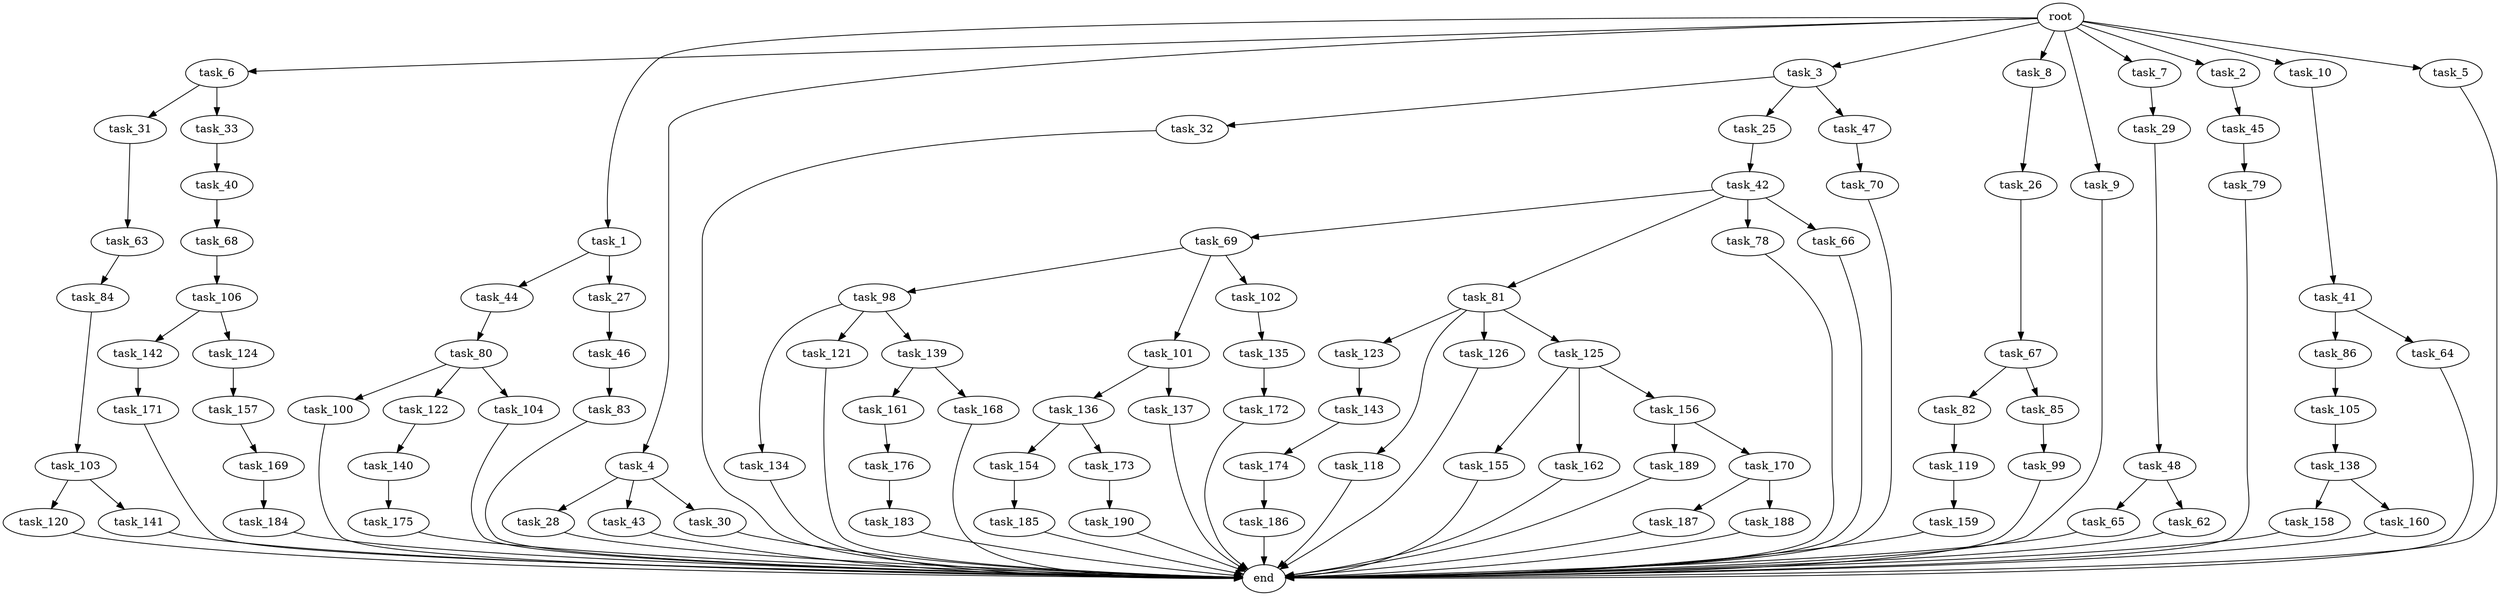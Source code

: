 digraph G {
  task_134 [size="309237645.312000"];
  task_6 [size="1.024000"];
  task_154 [size="695784701.952000"];
  task_169 [size="858993459.200000"];
  task_136 [size="858993459.200000"];
  task_45 [size="858993459.200000"];
  task_187 [size="214748364.800000"];
  task_123 [size="420906795.008000"];
  task_44 [size="34359738.368000"];
  task_26 [size="309237645.312000"];
  task_1 [size="1.024000"];
  task_82 [size="549755813.888000"];
  task_159 [size="858993459.200000"];
  task_68 [size="695784701.952000"];
  task_119 [size="77309411.328000"];
  task_190 [size="137438953.472000"];
  task_65 [size="77309411.328000"];
  task_83 [size="34359738.368000"];
  root [size="0.000000"];
  task_40 [size="77309411.328000"];
  task_63 [size="695784701.952000"];
  task_176 [size="214748364.800000"];
  task_4 [size="1.024000"];
  task_3 [size="1.024000"];
  task_98 [size="549755813.888000"];
  task_62 [size="77309411.328000"];
  task_189 [size="858993459.200000"];
  task_173 [size="695784701.952000"];
  task_101 [size="549755813.888000"];
  task_157 [size="137438953.472000"];
  task_8 [size="1.024000"];
  task_120 [size="420906795.008000"];
  task_9 [size="1.024000"];
  task_184 [size="695784701.952000"];
  task_27 [size="34359738.368000"];
  task_86 [size="137438953.472000"];
  task_80 [size="34359738.368000"];
  task_161 [size="34359738.368000"];
  task_32 [size="214748364.800000"];
  task_172 [size="420906795.008000"];
  task_168 [size="34359738.368000"];
  task_100 [size="34359738.368000"];
  task_7 [size="1.024000"];
  task_188 [size="214748364.800000"];
  task_99 [size="695784701.952000"];
  task_25 [size="214748364.800000"];
  task_155 [size="34359738.368000"];
  task_31 [size="137438953.472000"];
  task_186 [size="77309411.328000"];
  task_28 [size="34359738.368000"];
  task_142 [size="549755813.888000"];
  task_84 [size="420906795.008000"];
  task_137 [size="858993459.200000"];
  task_69 [size="214748364.800000"];
  task_121 [size="309237645.312000"];
  task_175 [size="420906795.008000"];
  task_141 [size="420906795.008000"];
  task_162 [size="34359738.368000"];
  task_79 [size="77309411.328000"];
  task_143 [size="309237645.312000"];
  task_2 [size="1.024000"];
  task_106 [size="34359738.368000"];
  task_105 [size="858993459.200000"];
  task_118 [size="420906795.008000"];
  task_42 [size="34359738.368000"];
  task_81 [size="214748364.800000"];
  task_33 [size="137438953.472000"];
  task_122 [size="34359738.368000"];
  task_43 [size="34359738.368000"];
  task_104 [size="34359738.368000"];
  task_158 [size="77309411.328000"];
  task_160 [size="77309411.328000"];
  task_174 [size="34359738.368000"];
  task_103 [size="309237645.312000"];
  task_78 [size="214748364.800000"];
  task_70 [size="214748364.800000"];
  task_46 [size="214748364.800000"];
  task_30 [size="34359738.368000"];
  task_156 [size="34359738.368000"];
  task_67 [size="858993459.200000"];
  task_48 [size="77309411.328000"];
  task_10 [size="1.024000"];
  task_135 [size="214748364.800000"];
  task_140 [size="137438953.472000"];
  task_85 [size="549755813.888000"];
  task_185 [size="77309411.328000"];
  task_29 [size="858993459.200000"];
  task_183 [size="309237645.312000"];
  task_102 [size="549755813.888000"];
  task_66 [size="214748364.800000"];
  task_139 [size="309237645.312000"];
  task_47 [size="214748364.800000"];
  task_41 [size="420906795.008000"];
  task_126 [size="420906795.008000"];
  end [size="0.000000"];
  task_5 [size="1.024000"];
  task_170 [size="858993459.200000"];
  task_124 [size="549755813.888000"];
  task_125 [size="420906795.008000"];
  task_138 [size="695784701.952000"];
  task_171 [size="214748364.800000"];
  task_64 [size="137438953.472000"];

  task_134 -> end [size="1.000000"];
  task_6 -> task_31 [size="134217728.000000"];
  task_6 -> task_33 [size="134217728.000000"];
  task_154 -> task_185 [size="75497472.000000"];
  task_169 -> task_184 [size="679477248.000000"];
  task_136 -> task_173 [size="679477248.000000"];
  task_136 -> task_154 [size="679477248.000000"];
  task_45 -> task_79 [size="75497472.000000"];
  task_187 -> end [size="1.000000"];
  task_123 -> task_143 [size="301989888.000000"];
  task_44 -> task_80 [size="33554432.000000"];
  task_26 -> task_67 [size="838860800.000000"];
  task_1 -> task_27 [size="33554432.000000"];
  task_1 -> task_44 [size="33554432.000000"];
  task_82 -> task_119 [size="75497472.000000"];
  task_159 -> end [size="1.000000"];
  task_68 -> task_106 [size="33554432.000000"];
  task_119 -> task_159 [size="838860800.000000"];
  task_190 -> end [size="1.000000"];
  task_65 -> end [size="1.000000"];
  task_83 -> end [size="1.000000"];
  root -> task_2 [size="1.000000"];
  root -> task_6 [size="1.000000"];
  root -> task_7 [size="1.000000"];
  root -> task_4 [size="1.000000"];
  root -> task_3 [size="1.000000"];
  root -> task_5 [size="1.000000"];
  root -> task_1 [size="1.000000"];
  root -> task_8 [size="1.000000"];
  root -> task_9 [size="1.000000"];
  root -> task_10 [size="1.000000"];
  task_40 -> task_68 [size="679477248.000000"];
  task_63 -> task_84 [size="411041792.000000"];
  task_176 -> task_183 [size="301989888.000000"];
  task_4 -> task_43 [size="33554432.000000"];
  task_4 -> task_30 [size="33554432.000000"];
  task_4 -> task_28 [size="33554432.000000"];
  task_3 -> task_25 [size="209715200.000000"];
  task_3 -> task_32 [size="209715200.000000"];
  task_3 -> task_47 [size="209715200.000000"];
  task_98 -> task_134 [size="301989888.000000"];
  task_98 -> task_121 [size="301989888.000000"];
  task_98 -> task_139 [size="301989888.000000"];
  task_62 -> end [size="1.000000"];
  task_189 -> end [size="1.000000"];
  task_173 -> task_190 [size="134217728.000000"];
  task_101 -> task_136 [size="838860800.000000"];
  task_101 -> task_137 [size="838860800.000000"];
  task_157 -> task_169 [size="838860800.000000"];
  task_8 -> task_26 [size="301989888.000000"];
  task_120 -> end [size="1.000000"];
  task_9 -> end [size="1.000000"];
  task_184 -> end [size="1.000000"];
  task_27 -> task_46 [size="209715200.000000"];
  task_86 -> task_105 [size="838860800.000000"];
  task_80 -> task_100 [size="33554432.000000"];
  task_80 -> task_122 [size="33554432.000000"];
  task_80 -> task_104 [size="33554432.000000"];
  task_161 -> task_176 [size="209715200.000000"];
  task_32 -> end [size="1.000000"];
  task_172 -> end [size="1.000000"];
  task_168 -> end [size="1.000000"];
  task_100 -> end [size="1.000000"];
  task_7 -> task_29 [size="838860800.000000"];
  task_188 -> end [size="1.000000"];
  task_99 -> end [size="1.000000"];
  task_25 -> task_42 [size="33554432.000000"];
  task_155 -> end [size="1.000000"];
  task_31 -> task_63 [size="679477248.000000"];
  task_186 -> end [size="1.000000"];
  task_28 -> end [size="1.000000"];
  task_142 -> task_171 [size="209715200.000000"];
  task_84 -> task_103 [size="301989888.000000"];
  task_137 -> end [size="1.000000"];
  task_69 -> task_98 [size="536870912.000000"];
  task_69 -> task_101 [size="536870912.000000"];
  task_69 -> task_102 [size="536870912.000000"];
  task_121 -> end [size="1.000000"];
  task_175 -> end [size="1.000000"];
  task_141 -> end [size="1.000000"];
  task_162 -> end [size="1.000000"];
  task_79 -> end [size="1.000000"];
  task_143 -> task_174 [size="33554432.000000"];
  task_2 -> task_45 [size="838860800.000000"];
  task_106 -> task_142 [size="536870912.000000"];
  task_106 -> task_124 [size="536870912.000000"];
  task_105 -> task_138 [size="679477248.000000"];
  task_118 -> end [size="1.000000"];
  task_42 -> task_66 [size="209715200.000000"];
  task_42 -> task_69 [size="209715200.000000"];
  task_42 -> task_78 [size="209715200.000000"];
  task_42 -> task_81 [size="209715200.000000"];
  task_81 -> task_125 [size="411041792.000000"];
  task_81 -> task_118 [size="411041792.000000"];
  task_81 -> task_123 [size="411041792.000000"];
  task_81 -> task_126 [size="411041792.000000"];
  task_33 -> task_40 [size="75497472.000000"];
  task_122 -> task_140 [size="134217728.000000"];
  task_43 -> end [size="1.000000"];
  task_104 -> end [size="1.000000"];
  task_158 -> end [size="1.000000"];
  task_160 -> end [size="1.000000"];
  task_174 -> task_186 [size="75497472.000000"];
  task_103 -> task_120 [size="411041792.000000"];
  task_103 -> task_141 [size="411041792.000000"];
  task_78 -> end [size="1.000000"];
  task_70 -> end [size="1.000000"];
  task_46 -> task_83 [size="33554432.000000"];
  task_30 -> end [size="1.000000"];
  task_156 -> task_170 [size="838860800.000000"];
  task_156 -> task_189 [size="838860800.000000"];
  task_67 -> task_85 [size="536870912.000000"];
  task_67 -> task_82 [size="536870912.000000"];
  task_48 -> task_62 [size="75497472.000000"];
  task_48 -> task_65 [size="75497472.000000"];
  task_10 -> task_41 [size="411041792.000000"];
  task_135 -> task_172 [size="411041792.000000"];
  task_140 -> task_175 [size="411041792.000000"];
  task_85 -> task_99 [size="679477248.000000"];
  task_185 -> end [size="1.000000"];
  task_29 -> task_48 [size="75497472.000000"];
  task_183 -> end [size="1.000000"];
  task_102 -> task_135 [size="209715200.000000"];
  task_66 -> end [size="1.000000"];
  task_139 -> task_168 [size="33554432.000000"];
  task_139 -> task_161 [size="33554432.000000"];
  task_47 -> task_70 [size="209715200.000000"];
  task_41 -> task_86 [size="134217728.000000"];
  task_41 -> task_64 [size="134217728.000000"];
  task_126 -> end [size="1.000000"];
  task_5 -> end [size="1.000000"];
  task_170 -> task_187 [size="209715200.000000"];
  task_170 -> task_188 [size="209715200.000000"];
  task_124 -> task_157 [size="134217728.000000"];
  task_125 -> task_156 [size="33554432.000000"];
  task_125 -> task_162 [size="33554432.000000"];
  task_125 -> task_155 [size="33554432.000000"];
  task_138 -> task_158 [size="75497472.000000"];
  task_138 -> task_160 [size="75497472.000000"];
  task_171 -> end [size="1.000000"];
  task_64 -> end [size="1.000000"];
}
